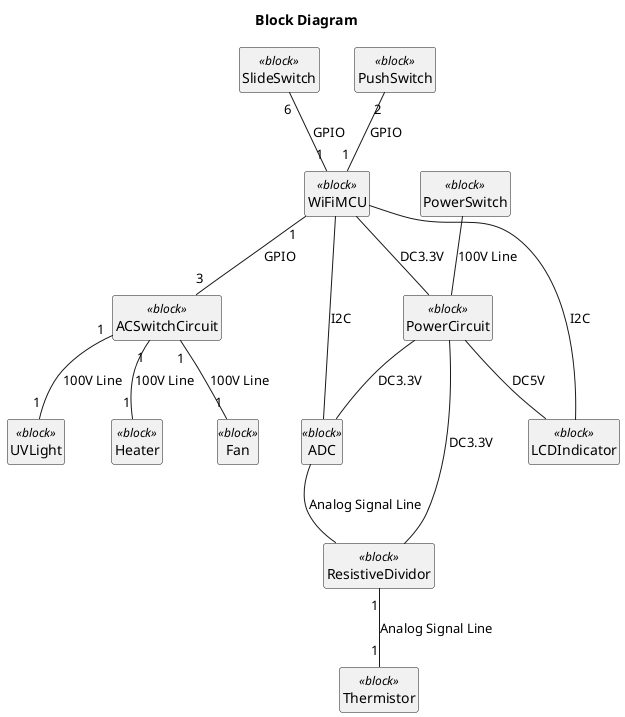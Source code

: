 @startuml

title Block Diagram 

hide circle
hide method
hide empty members


class "WiFiMCU" as BlockWiFiMCU  <<block>>{
}
class "ADC" as BlockADC <<block>>{
}
class "PowerCircuit" as BlockPowerCircuit <<block>>{
}
class "ACSwitchCircuit" as BlockACSwitchCircuit <<block>>{
}
class "LCDIndicator" as BlockLCDIndicator <<block>>{
}
class "ResistiveDividor" as BlockResistiveDividor <<block>>{
}
class "Thermistor" as BlockThermistor <<block>>{
}
class "UVLight" as BlockUVLight <<block>>{
}
class "Heater" as BlockHeater <<block>>{
}
class "Fan" as BlockFan <<block>>{
}
class "SlideSwitch" as BlockSlideSwitch <<block>>{
}
class "PushSwitch" as BlockPushSwitch <<block>>{
}
class "PowerSwitch" as BlockPowerSwitch <<block>>{
}

'WifiMCUとADCはI2Cで接続
BlockWiFiMCU -- BlockADC : I2C

'WifiMCUには3.3Vを供給
BlockWiFiMCU -- BlockPowerCircuit : DC3.3V

BlockWiFiMCU "1"--"3" BlockACSwitchCircuit : GPIO

'WifiMCUとLCDはI2Cで接続
BlockWiFiMCU -- BlockLCDIndicator : I2C

'LCDには5Vを供給
BlockPowerCircuit -- BlockLCDIndicator : DC5V

'ResistiveDividorには3.3Vを供給
BlockPowerCircuit -- BlockResistiveDividor : DC3.3V

'ADCには3.3Vを供給
BlockPowerCircuit -- BlockADC : DC3.3V

'ADCに, ResistiveDividorの入力をキャプチャさせる
BlockADC -- BlockResistiveDividor : Analog Signal Line

'ResistiveDividorに, サーミスタを接続
BlockResistiveDividor "1"--"1" BlockThermistor : Analog Signal Line

'ACSwitchCircuitに, UVLightを接続
BlockACSwitchCircuit "1"--"1" BlockUVLight : 100V Line

'ACSwitchCircuitに, Heaterを接続
BlockACSwitchCircuit "1"--"1" BlockHeater : 100V Line

'ACSwitchCircuitに, Fanを接続
BlockACSwitchCircuit "1"--"1" BlockFan : 100V Line

'Slideスイッチ, PushSwitchはMCUに接続
BlockSlideSwitch "6" -- "1" BlockWiFiMCU : GPIO
BlockPushSwitch "2" -- "1" BlockWiFiMCU : GPIO

'PowerSwitchは, PowerCircuitに接続'
BlockPowerSwitch -- BlockPowerCircuit : 100V Line
@enduml
